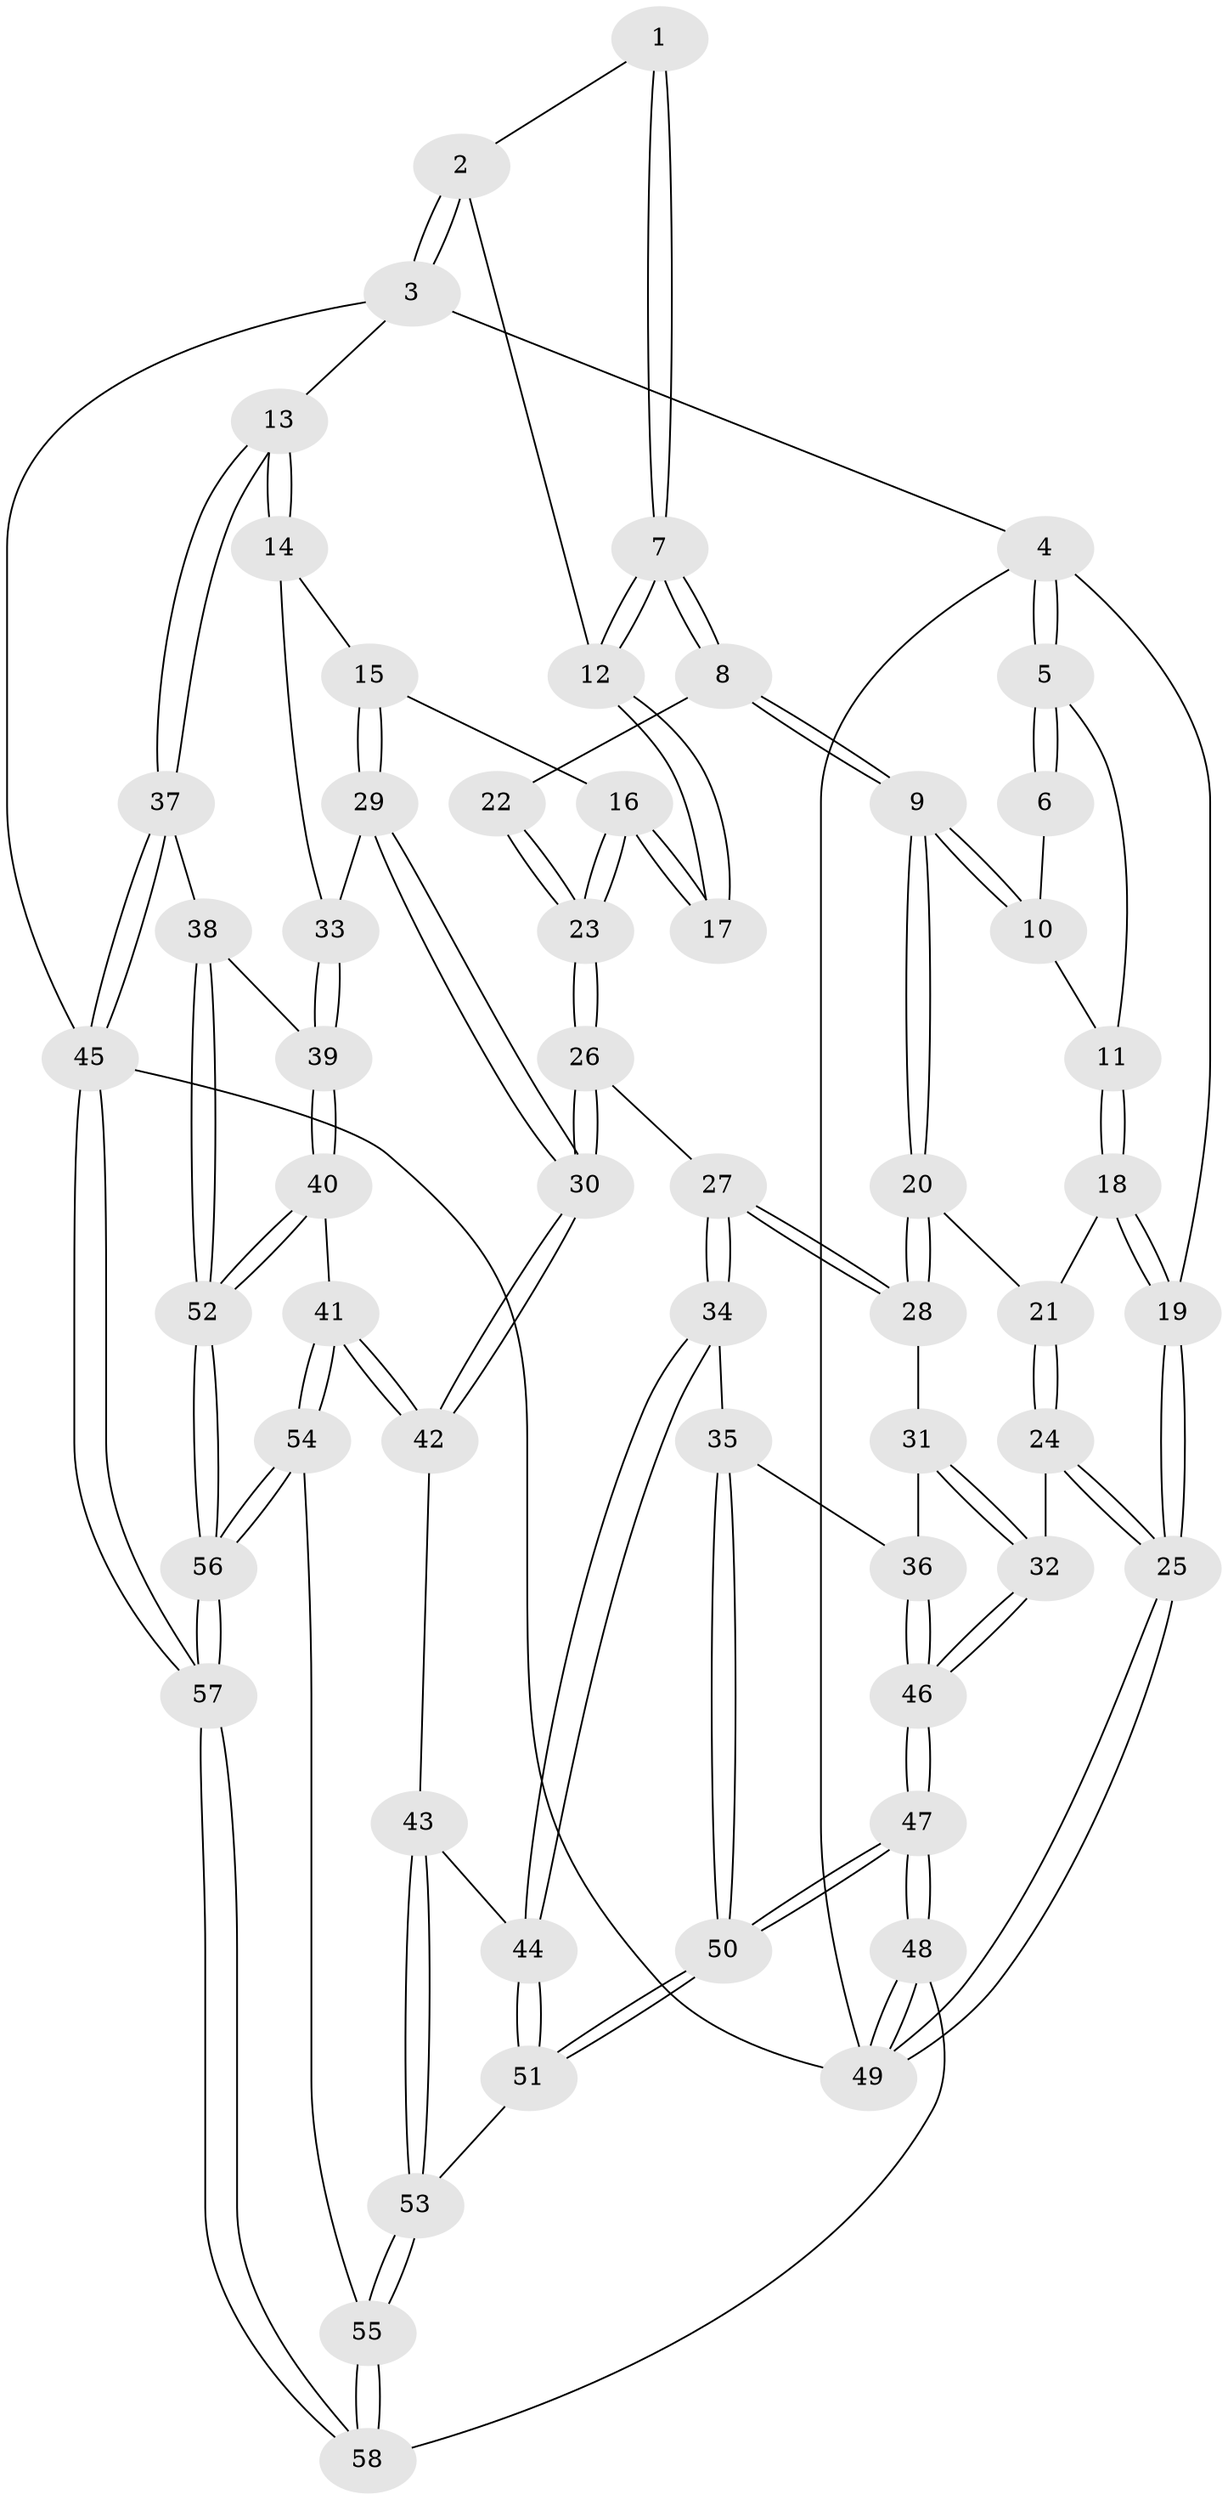 // Generated by graph-tools (version 1.1) at 2025/17/03/09/25 04:17:06]
// undirected, 58 vertices, 142 edges
graph export_dot {
graph [start="1"]
  node [color=gray90,style=filled];
  1 [pos="+0.36695233292429075+0"];
  2 [pos="+0.8704193173068534+0"];
  3 [pos="+1+0"];
  4 [pos="+0+0"];
  5 [pos="+0+0"];
  6 [pos="+0+0"];
  7 [pos="+0.3552741774620754+0.15844135530158043"];
  8 [pos="+0.3417532695314834+0.2229855165129008"];
  9 [pos="+0.3219420527643963+0.25010894902867287"];
  10 [pos="+0.12521411686214998+0.055402032276081696"];
  11 [pos="+0.08452522644071814+0.21827371799471273"];
  12 [pos="+0.8089944038054354+0"];
  13 [pos="+1+0.40847679752696486"];
  14 [pos="+0.9825363104339865+0.4158811557802917"];
  15 [pos="+0.7770261681232953+0.3426425840365103"];
  16 [pos="+0.7193053457001858+0.2214455519039744"];
  17 [pos="+0.7143676419254482+0.13007514239979526"];
  18 [pos="+0.09650277222471018+0.2691273747235626"];
  19 [pos="+0+0.22116533521446885"];
  20 [pos="+0.31745358656358097+0.2650521278114355"];
  21 [pos="+0.13206958386417167+0.29102694405061336"];
  22 [pos="+0.5774164575890348+0.18972231615941657"];
  23 [pos="+0.5586287081619151+0.41313479018676064"];
  24 [pos="+0+0.5497656736555961"];
  25 [pos="+0+0.5878971695953311"];
  26 [pos="+0.5185956746689683+0.4868244391846226"];
  27 [pos="+0.5126408243355779+0.48687601056567215"];
  28 [pos="+0.37185936649700196+0.4110212989225927"];
  29 [pos="+0.6467301961497576+0.5076241777295797"];
  30 [pos="+0.5930069815280214+0.5155951530007974"];
  31 [pos="+0.2973132218639162+0.4859137742374015"];
  32 [pos="+0.14007434707063923+0.5767020525205686"];
  33 [pos="+0.7603388710621105+0.5459499495691494"];
  34 [pos="+0.4556370632650354+0.6495724642996696"];
  35 [pos="+0.3688404824294851+0.6962972396477026"];
  36 [pos="+0.32451691270347816+0.6679270751245849"];
  37 [pos="+1+0.6402871458653004"];
  38 [pos="+0.9616168550513202+0.6917609452405338"];
  39 [pos="+0.8423966789564452+0.7069347792455705"];
  40 [pos="+0.8092876094095363+0.7383263035829379"];
  41 [pos="+0.7480394419450638+0.7768602263473847"];
  42 [pos="+0.651025656822732+0.7341270526684667"];
  43 [pos="+0.5834041168073388+0.7716503130166852"];
  44 [pos="+0.4854438070295204+0.719777436447632"];
  45 [pos="+1+1"];
  46 [pos="+0.20114789775767408+0.6992427270640563"];
  47 [pos="+0.21799027843068441+1"];
  48 [pos="+0.21647370631709012+1"];
  49 [pos="+0+1"];
  50 [pos="+0.3127552467826295+0.9435790925993972"];
  51 [pos="+0.41263053683200657+0.8472265581113799"];
  52 [pos="+0.9024202726313556+0.8879529853801924"];
  53 [pos="+0.575886780949597+0.789073406028989"];
  54 [pos="+0.7441040985331154+0.840680364268771"];
  55 [pos="+0.5699604407242564+0.9654388825483156"];
  56 [pos="+0.9607648893732957+1"];
  57 [pos="+1+1"];
  58 [pos="+0.481658202649056+1"];
  1 -- 2;
  1 -- 7;
  1 -- 7;
  2 -- 3;
  2 -- 3;
  2 -- 12;
  3 -- 4;
  3 -- 13;
  3 -- 45;
  4 -- 5;
  4 -- 5;
  4 -- 19;
  4 -- 49;
  5 -- 6;
  5 -- 6;
  5 -- 11;
  6 -- 10;
  7 -- 8;
  7 -- 8;
  7 -- 12;
  7 -- 12;
  8 -- 9;
  8 -- 9;
  8 -- 22;
  9 -- 10;
  9 -- 10;
  9 -- 20;
  9 -- 20;
  10 -- 11;
  11 -- 18;
  11 -- 18;
  12 -- 17;
  12 -- 17;
  13 -- 14;
  13 -- 14;
  13 -- 37;
  13 -- 37;
  14 -- 15;
  14 -- 33;
  15 -- 16;
  15 -- 29;
  15 -- 29;
  16 -- 17;
  16 -- 17;
  16 -- 23;
  16 -- 23;
  18 -- 19;
  18 -- 19;
  18 -- 21;
  19 -- 25;
  19 -- 25;
  20 -- 21;
  20 -- 28;
  20 -- 28;
  21 -- 24;
  21 -- 24;
  22 -- 23;
  22 -- 23;
  23 -- 26;
  23 -- 26;
  24 -- 25;
  24 -- 25;
  24 -- 32;
  25 -- 49;
  25 -- 49;
  26 -- 27;
  26 -- 30;
  26 -- 30;
  27 -- 28;
  27 -- 28;
  27 -- 34;
  27 -- 34;
  28 -- 31;
  29 -- 30;
  29 -- 30;
  29 -- 33;
  30 -- 42;
  30 -- 42;
  31 -- 32;
  31 -- 32;
  31 -- 36;
  32 -- 46;
  32 -- 46;
  33 -- 39;
  33 -- 39;
  34 -- 35;
  34 -- 44;
  34 -- 44;
  35 -- 36;
  35 -- 50;
  35 -- 50;
  36 -- 46;
  36 -- 46;
  37 -- 38;
  37 -- 45;
  37 -- 45;
  38 -- 39;
  38 -- 52;
  38 -- 52;
  39 -- 40;
  39 -- 40;
  40 -- 41;
  40 -- 52;
  40 -- 52;
  41 -- 42;
  41 -- 42;
  41 -- 54;
  41 -- 54;
  42 -- 43;
  43 -- 44;
  43 -- 53;
  43 -- 53;
  44 -- 51;
  44 -- 51;
  45 -- 57;
  45 -- 57;
  45 -- 49;
  46 -- 47;
  46 -- 47;
  47 -- 48;
  47 -- 48;
  47 -- 50;
  47 -- 50;
  48 -- 49;
  48 -- 49;
  48 -- 58;
  50 -- 51;
  50 -- 51;
  51 -- 53;
  52 -- 56;
  52 -- 56;
  53 -- 55;
  53 -- 55;
  54 -- 55;
  54 -- 56;
  54 -- 56;
  55 -- 58;
  55 -- 58;
  56 -- 57;
  56 -- 57;
  57 -- 58;
  57 -- 58;
}
